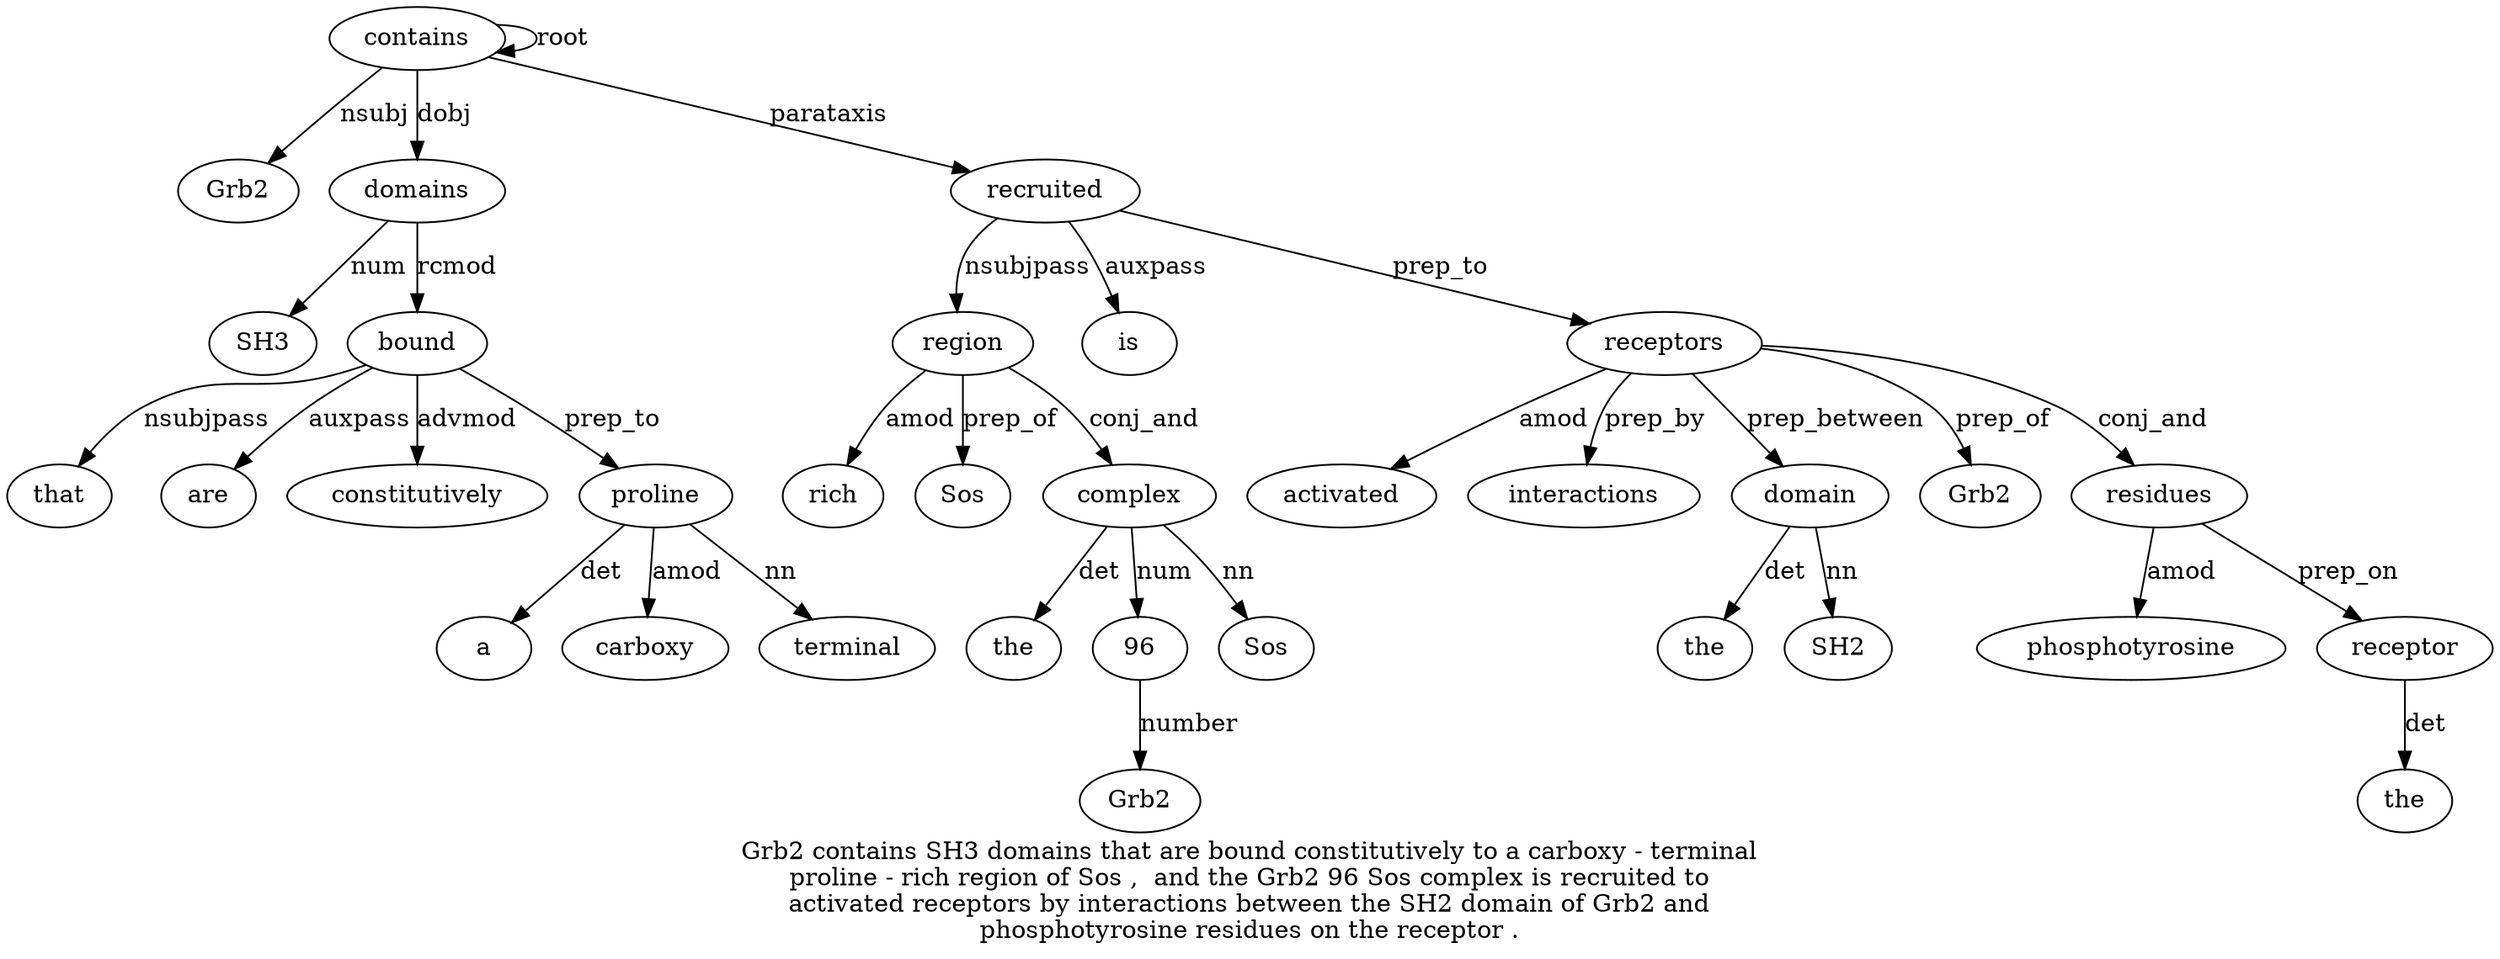 digraph "Grb2 contains SH3 domains that are bound constitutively to a carboxy - terminal proline - rich region of Sos ,  and the Grb2 96 Sos complex is recruited to activated receptors by interactions between the SH2 domain of Grb2 and phosphotyrosine residues on the receptor ." {
label="Grb2 contains SH3 domains that are bound constitutively to a carboxy - terminal
proline - rich region of Sos ,  and the Grb2 96 Sos complex is recruited to
activated receptors by interactions between the SH2 domain of Grb2 and
phosphotyrosine residues on the receptor .";
contains2 [style=filled, fillcolor=white, label=contains];
Grb21 [style=filled, fillcolor=white, label=Grb2];
contains2 -> Grb21  [label=nsubj];
contains2 -> contains2  [label=root];
domains4 [style=filled, fillcolor=white, label=domains];
SH3 [style=filled, fillcolor=white, label=SH3];
domains4 -> SH3  [label=num];
contains2 -> domains4  [label=dobj];
bound7 [style=filled, fillcolor=white, label=bound];
that5 [style=filled, fillcolor=white, label=that];
bound7 -> that5  [label=nsubjpass];
are6 [style=filled, fillcolor=white, label=are];
bound7 -> are6  [label=auxpass];
domains4 -> bound7  [label=rcmod];
constitutively8 [style=filled, fillcolor=white, label=constitutively];
bound7 -> constitutively8  [label=advmod];
proline14 [style=filled, fillcolor=white, label=proline];
a10 [style=filled, fillcolor=white, label=a];
proline14 -> a10  [label=det];
carboxy11 [style=filled, fillcolor=white, label=carboxy];
proline14 -> carboxy11  [label=amod];
terminal13 [style=filled, fillcolor=white, label=terminal];
proline14 -> terminal13  [label=nn];
bound7 -> proline14  [label=prep_to];
region17 [style=filled, fillcolor=white, label=region];
rich16 [style=filled, fillcolor=white, label=rich];
region17 -> rich16  [label=amod];
recruited28 [style=filled, fillcolor=white, label=recruited];
recruited28 -> region17  [label=nsubjpass];
Sos19 [style=filled, fillcolor=white, label=Sos];
region17 -> Sos19  [label=prep_of];
complex26 [style=filled, fillcolor=white, label=complex];
the22 [style=filled, fillcolor=white, label=the];
complex26 -> the22  [label=det];
9624 [style=filled, fillcolor=white, label=96];
Grb223 [style=filled, fillcolor=white, label=Grb2];
9624 -> Grb223  [label=number];
complex26 -> 9624  [label=num];
Sos25 [style=filled, fillcolor=white, label=Sos];
complex26 -> Sos25  [label=nn];
region17 -> complex26  [label=conj_and];
is27 [style=filled, fillcolor=white, label=is];
recruited28 -> is27  [label=auxpass];
contains2 -> recruited28  [label=parataxis];
receptors31 [style=filled, fillcolor=white, label=receptors];
activated30 [style=filled, fillcolor=white, label=activated];
receptors31 -> activated30  [label=amod];
recruited28 -> receptors31  [label=prep_to];
interactions33 [style=filled, fillcolor=white, label=interactions];
receptors31 -> interactions33  [label=prep_by];
domain37 [style=filled, fillcolor=white, label=domain];
the35 [style=filled, fillcolor=white, label=the];
domain37 -> the35  [label=det];
SH236 [style=filled, fillcolor=white, label=SH2];
domain37 -> SH236  [label=nn];
receptors31 -> domain37  [label=prep_between];
Grb239 [style=filled, fillcolor=white, label=Grb2];
receptors31 -> Grb239  [label=prep_of];
residues42 [style=filled, fillcolor=white, label=residues];
phosphotyrosine41 [style=filled, fillcolor=white, label=phosphotyrosine];
residues42 -> phosphotyrosine41  [label=amod];
receptors31 -> residues42  [label=conj_and];
receptor45 [style=filled, fillcolor=white, label=receptor];
the44 [style=filled, fillcolor=white, label=the];
receptor45 -> the44  [label=det];
residues42 -> receptor45  [label=prep_on];
}
